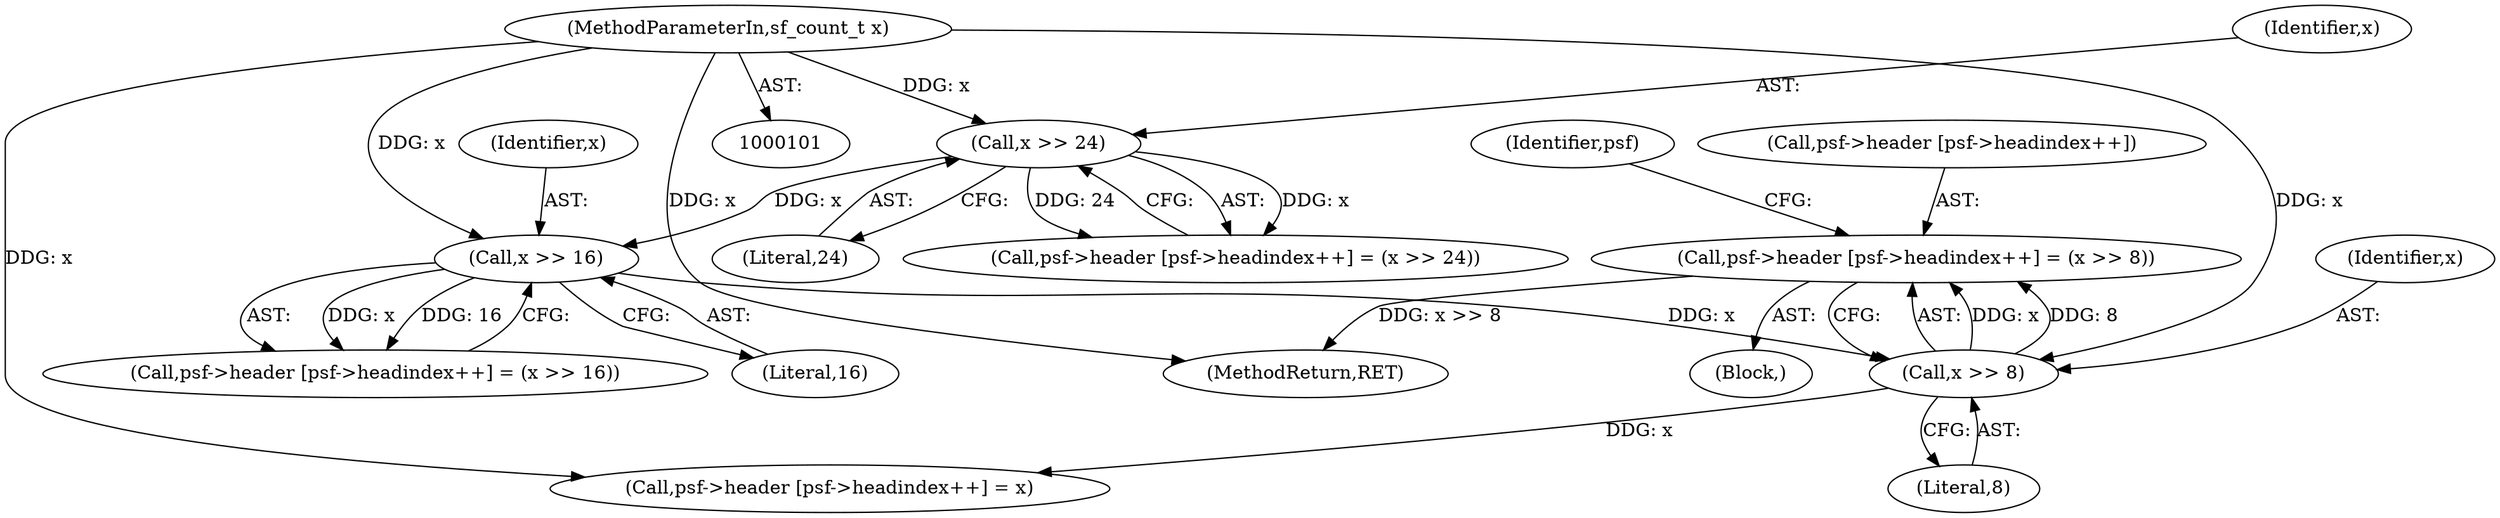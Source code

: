 digraph "1_libsndfile_708e996c87c5fae77b104ccfeb8f6db784c32074_1@array" {
"1000181" [label="(Call,psf->header [psf->headindex++] = (x >> 8))"];
"1000190" [label="(Call,x >> 8)"];
"1000178" [label="(Call,x >> 16)"];
"1000166" [label="(Call,x >> 24)"];
"1000103" [label="(MethodParameterIn,sf_count_t x)"];
"1000193" [label="(Call,psf->header [psf->headindex++] = x)"];
"1000190" [label="(Call,x >> 8)"];
"1000182" [label="(Call,psf->header [psf->headindex++])"];
"1000203" [label="(MethodReturn,RET)"];
"1000178" [label="(Call,x >> 16)"];
"1000166" [label="(Call,x >> 24)"];
"1000167" [label="(Identifier,x)"];
"1000103" [label="(MethodParameterIn,sf_count_t x)"];
"1000180" [label="(Literal,16)"];
"1000157" [label="(Call,psf->header [psf->headindex++] = (x >> 24))"];
"1000191" [label="(Identifier,x)"];
"1000181" [label="(Call,psf->header [psf->headindex++] = (x >> 8))"];
"1000196" [label="(Identifier,psf)"];
"1000168" [label="(Literal,24)"];
"1000179" [label="(Identifier,x)"];
"1000169" [label="(Call,psf->header [psf->headindex++] = (x >> 16))"];
"1000116" [label="(Block,)"];
"1000192" [label="(Literal,8)"];
"1000181" -> "1000116"  [label="AST: "];
"1000181" -> "1000190"  [label="CFG: "];
"1000182" -> "1000181"  [label="AST: "];
"1000190" -> "1000181"  [label="AST: "];
"1000196" -> "1000181"  [label="CFG: "];
"1000181" -> "1000203"  [label="DDG: x >> 8"];
"1000190" -> "1000181"  [label="DDG: x"];
"1000190" -> "1000181"  [label="DDG: 8"];
"1000190" -> "1000192"  [label="CFG: "];
"1000191" -> "1000190"  [label="AST: "];
"1000192" -> "1000190"  [label="AST: "];
"1000178" -> "1000190"  [label="DDG: x"];
"1000103" -> "1000190"  [label="DDG: x"];
"1000190" -> "1000193"  [label="DDG: x"];
"1000178" -> "1000169"  [label="AST: "];
"1000178" -> "1000180"  [label="CFG: "];
"1000179" -> "1000178"  [label="AST: "];
"1000180" -> "1000178"  [label="AST: "];
"1000169" -> "1000178"  [label="CFG: "];
"1000178" -> "1000169"  [label="DDG: x"];
"1000178" -> "1000169"  [label="DDG: 16"];
"1000166" -> "1000178"  [label="DDG: x"];
"1000103" -> "1000178"  [label="DDG: x"];
"1000166" -> "1000157"  [label="AST: "];
"1000166" -> "1000168"  [label="CFG: "];
"1000167" -> "1000166"  [label="AST: "];
"1000168" -> "1000166"  [label="AST: "];
"1000157" -> "1000166"  [label="CFG: "];
"1000166" -> "1000157"  [label="DDG: x"];
"1000166" -> "1000157"  [label="DDG: 24"];
"1000103" -> "1000166"  [label="DDG: x"];
"1000103" -> "1000101"  [label="AST: "];
"1000103" -> "1000203"  [label="DDG: x"];
"1000103" -> "1000193"  [label="DDG: x"];
}

